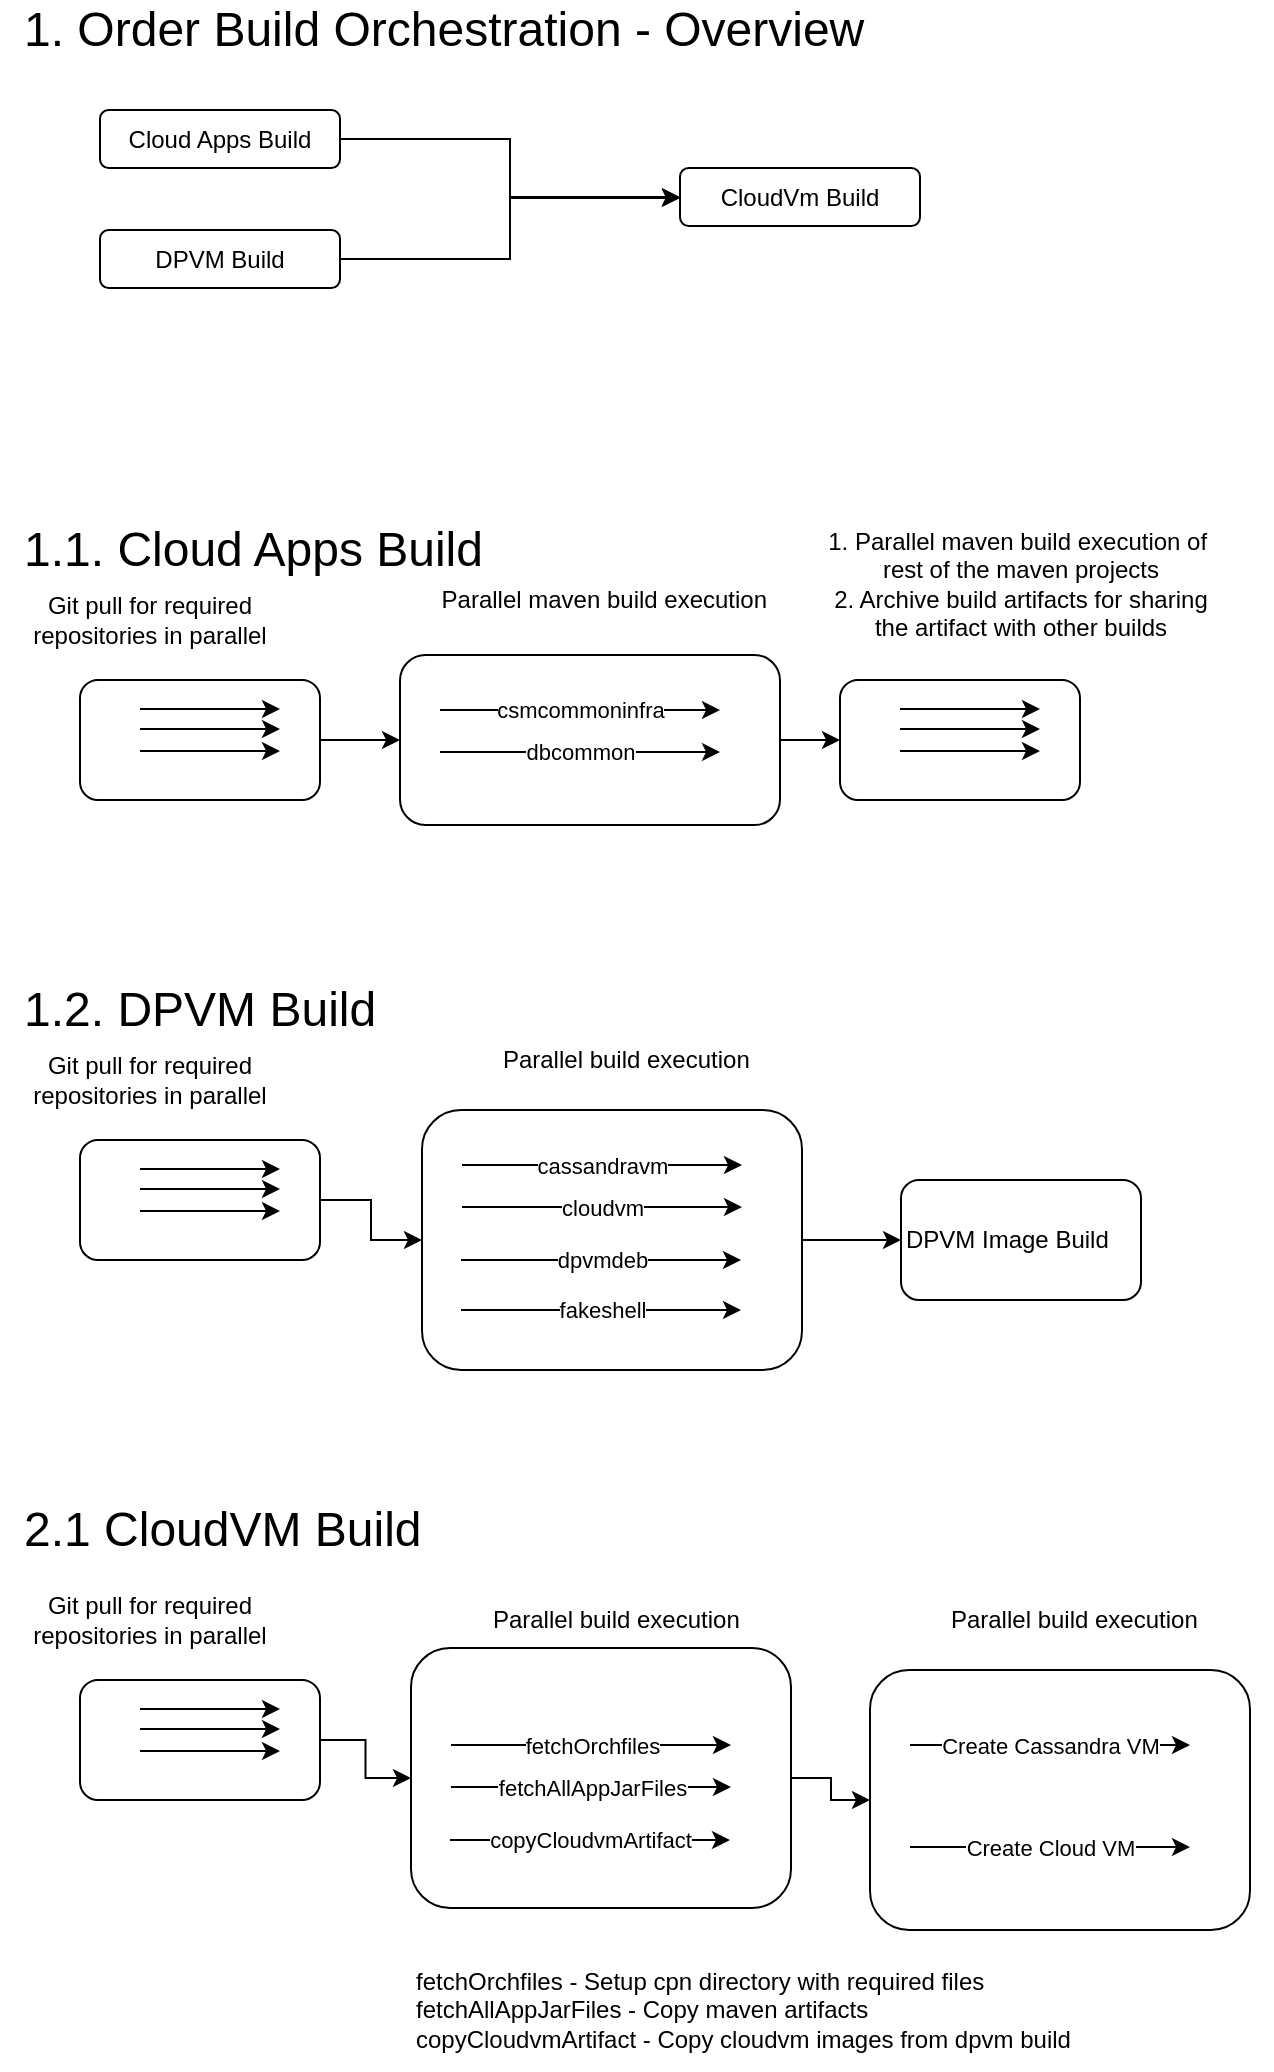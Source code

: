 <mxfile version="12.9.11" type="github">
  <diagram id="IqNvpm3Qwr7X7PTYewZ_" name="Page-1">
    <mxGraphModel dx="1655" dy="522" grid="1" gridSize="10" guides="1" tooltips="1" connect="1" arrows="1" fold="1" page="1" pageScale="1" pageWidth="850" pageHeight="1100" math="0" shadow="0">
      <root>
        <mxCell id="0" />
        <mxCell id="1" parent="0" />
        <mxCell id="kj-g8tJjQ0IlfB5EgIo4-75" value="" style="rounded=1;whiteSpace=wrap;html=1;fillColor=none;align=left;" vertex="1" parent="1">
          <mxGeometry x="425" y="870" width="190" height="130" as="geometry" />
        </mxCell>
        <mxCell id="kj-g8tJjQ0IlfB5EgIo4-77" style="edgeStyle=orthogonalEdgeStyle;rounded=0;orthogonalLoop=1;jettySize=auto;html=1;entryX=0;entryY=0.5;entryDx=0;entryDy=0;" edge="1" parent="1" source="kj-g8tJjQ0IlfB5EgIo4-63" target="kj-g8tJjQ0IlfB5EgIo4-75">
          <mxGeometry relative="1" as="geometry" />
        </mxCell>
        <mxCell id="kj-g8tJjQ0IlfB5EgIo4-36" style="edgeStyle=orthogonalEdgeStyle;rounded=0;orthogonalLoop=1;jettySize=auto;html=1;entryX=0;entryY=0.5;entryDx=0;entryDy=0;" edge="1" parent="1" source="kj-g8tJjQ0IlfB5EgIo4-24" target="kj-g8tJjQ0IlfB5EgIo4-30">
          <mxGeometry relative="1" as="geometry" />
        </mxCell>
        <mxCell id="kj-g8tJjQ0IlfB5EgIo4-24" value="" style="rounded=1;whiteSpace=wrap;html=1;fillColor=none;align=left;" vertex="1" parent="1">
          <mxGeometry x="190" y="362.5" width="190" height="85" as="geometry" />
        </mxCell>
        <mxCell id="kj-g8tJjQ0IlfB5EgIo4-35" style="edgeStyle=orthogonalEdgeStyle;rounded=0;orthogonalLoop=1;jettySize=auto;html=1;entryX=0;entryY=0.5;entryDx=0;entryDy=0;" edge="1" parent="1" source="kj-g8tJjQ0IlfB5EgIo4-21" target="kj-g8tJjQ0IlfB5EgIo4-24">
          <mxGeometry relative="1" as="geometry" />
        </mxCell>
        <mxCell id="kj-g8tJjQ0IlfB5EgIo4-21" value="" style="rounded=1;whiteSpace=wrap;html=1;fillColor=none;align=left;" vertex="1" parent="1">
          <mxGeometry x="30" y="375" width="120" height="60" as="geometry" />
        </mxCell>
        <mxCell id="kj-g8tJjQ0IlfB5EgIo4-7" style="edgeStyle=orthogonalEdgeStyle;rounded=0;orthogonalLoop=1;jettySize=auto;html=1;" edge="1" parent="1" source="kj-g8tJjQ0IlfB5EgIo4-1" target="kj-g8tJjQ0IlfB5EgIo4-4">
          <mxGeometry relative="1" as="geometry" />
        </mxCell>
        <mxCell id="kj-g8tJjQ0IlfB5EgIo4-1" value="Cloud Apps Build" style="rounded=1;whiteSpace=wrap;html=1;" vertex="1" parent="1">
          <mxGeometry x="40" y="90" width="120" height="29" as="geometry" />
        </mxCell>
        <mxCell id="kj-g8tJjQ0IlfB5EgIo4-9" style="edgeStyle=orthogonalEdgeStyle;rounded=0;orthogonalLoop=1;jettySize=auto;html=1;" edge="1" parent="1" source="kj-g8tJjQ0IlfB5EgIo4-3" target="kj-g8tJjQ0IlfB5EgIo4-4">
          <mxGeometry relative="1" as="geometry">
            <Array as="points">
              <mxPoint x="245" y="165" />
              <mxPoint x="245" y="134" />
            </Array>
          </mxGeometry>
        </mxCell>
        <mxCell id="kj-g8tJjQ0IlfB5EgIo4-3" value="DPVM Build" style="rounded=1;whiteSpace=wrap;html=1;" vertex="1" parent="1">
          <mxGeometry x="40" y="150" width="120" height="29" as="geometry" />
        </mxCell>
        <mxCell id="kj-g8tJjQ0IlfB5EgIo4-4" value="CloudVm Build" style="rounded=1;whiteSpace=wrap;html=1;" vertex="1" parent="1">
          <mxGeometry x="330" y="119" width="120" height="29" as="geometry" />
        </mxCell>
        <mxCell id="kj-g8tJjQ0IlfB5EgIo4-6" value="&lt;font style=&quot;font-size: 24px&quot;&gt;1. Order Build Orchestration - Overview&lt;/font&gt;" style="text;html=1;strokeColor=none;fillColor=none;align=left;verticalAlign=middle;whiteSpace=wrap;rounded=0;" vertex="1" parent="1">
          <mxGeometry y="40" width="460" height="20" as="geometry" />
        </mxCell>
        <mxCell id="kj-g8tJjQ0IlfB5EgIo4-10" value="&lt;font style=&quot;font-size: 24px&quot;&gt;1.1. Cloud Apps Build&lt;br&gt;&lt;/font&gt;" style="text;html=1;strokeColor=none;fillColor=none;align=left;verticalAlign=middle;whiteSpace=wrap;rounded=0;" vertex="1" parent="1">
          <mxGeometry y="300" width="320" height="20" as="geometry" />
        </mxCell>
        <mxCell id="kj-g8tJjQ0IlfB5EgIo4-12" value="" style="endArrow=classic;html=1;" edge="1" parent="1">
          <mxGeometry width="50" height="50" relative="1" as="geometry">
            <mxPoint x="60" y="389.5" as="sourcePoint" />
            <mxPoint x="130" y="389.5" as="targetPoint" />
          </mxGeometry>
        </mxCell>
        <mxCell id="kj-g8tJjQ0IlfB5EgIo4-16" value="Git pull for required repositories in parallel" style="text;html=1;strokeColor=none;fillColor=none;align=center;verticalAlign=middle;whiteSpace=wrap;rounded=0;" vertex="1" parent="1">
          <mxGeometry x="-10" y="330" width="150" height="30" as="geometry" />
        </mxCell>
        <mxCell id="kj-g8tJjQ0IlfB5EgIo4-17" value="" style="endArrow=classic;html=1;" edge="1" parent="1">
          <mxGeometry width="50" height="50" relative="1" as="geometry">
            <mxPoint x="60" y="399.5" as="sourcePoint" />
            <mxPoint x="130" y="399.5" as="targetPoint" />
          </mxGeometry>
        </mxCell>
        <mxCell id="kj-g8tJjQ0IlfB5EgIo4-18" value="csmcommoninfra" style="endArrow=classic;html=1;" edge="1" parent="1">
          <mxGeometry width="50" height="50" relative="1" as="geometry">
            <mxPoint x="210" y="390" as="sourcePoint" />
            <mxPoint x="350" y="390" as="targetPoint" />
          </mxGeometry>
        </mxCell>
        <mxCell id="kj-g8tJjQ0IlfB5EgIo4-19" value="" style="endArrow=classic;html=1;" edge="1" parent="1">
          <mxGeometry width="50" height="50" relative="1" as="geometry">
            <mxPoint x="60" y="410.5" as="sourcePoint" />
            <mxPoint x="130" y="410.5" as="targetPoint" />
          </mxGeometry>
        </mxCell>
        <mxCell id="kj-g8tJjQ0IlfB5EgIo4-22" value="&amp;nbsp;Parallel maven build execution" style="text;html=1;strokeColor=none;fillColor=none;align=center;verticalAlign=middle;whiteSpace=wrap;rounded=0;" vertex="1" parent="1">
          <mxGeometry x="190" y="320" width="201" height="30" as="geometry" />
        </mxCell>
        <mxCell id="kj-g8tJjQ0IlfB5EgIo4-23" value="dbcommon" style="endArrow=classic;html=1;" edge="1" parent="1">
          <mxGeometry width="50" height="50" relative="1" as="geometry">
            <mxPoint x="210" y="411" as="sourcePoint" />
            <mxPoint x="350" y="411" as="targetPoint" />
          </mxGeometry>
        </mxCell>
        <mxCell id="kj-g8tJjQ0IlfB5EgIo4-30" value="" style="rounded=1;whiteSpace=wrap;html=1;fillColor=none;align=left;" vertex="1" parent="1">
          <mxGeometry x="410" y="375" width="120" height="60" as="geometry" />
        </mxCell>
        <mxCell id="kj-g8tJjQ0IlfB5EgIo4-31" value="" style="endArrow=classic;html=1;" edge="1" parent="1">
          <mxGeometry width="50" height="50" relative="1" as="geometry">
            <mxPoint x="440" y="389.5" as="sourcePoint" />
            <mxPoint x="510" y="389.5" as="targetPoint" />
          </mxGeometry>
        </mxCell>
        <mxCell id="kj-g8tJjQ0IlfB5EgIo4-32" value="" style="endArrow=classic;html=1;" edge="1" parent="1">
          <mxGeometry width="50" height="50" relative="1" as="geometry">
            <mxPoint x="440" y="399.5" as="sourcePoint" />
            <mxPoint x="510" y="399.5" as="targetPoint" />
          </mxGeometry>
        </mxCell>
        <mxCell id="kj-g8tJjQ0IlfB5EgIo4-33" value="" style="endArrow=classic;html=1;" edge="1" parent="1">
          <mxGeometry width="50" height="50" relative="1" as="geometry">
            <mxPoint x="440" y="410.5" as="sourcePoint" />
            <mxPoint x="510" y="410.5" as="targetPoint" />
          </mxGeometry>
        </mxCell>
        <mxCell id="kj-g8tJjQ0IlfB5EgIo4-34" value="1. Parallel maven build execution of&amp;nbsp;&lt;br&gt;rest of the maven projects&lt;br&gt;2. Archive build artifacts for sharing the artifact with other builds" style="text;html=1;strokeColor=none;fillColor=none;align=center;verticalAlign=middle;whiteSpace=wrap;rounded=0;" vertex="1" parent="1">
          <mxGeometry x="400" y="292" width="201" height="70" as="geometry" />
        </mxCell>
        <mxCell id="kj-g8tJjQ0IlfB5EgIo4-37" value="&lt;font style=&quot;font-size: 24px&quot;&gt;1.2. DPVM Build&lt;br&gt;&lt;/font&gt;" style="text;html=1;strokeColor=none;fillColor=none;align=left;verticalAlign=middle;whiteSpace=wrap;rounded=0;" vertex="1" parent="1">
          <mxGeometry y="530" width="320" height="20" as="geometry" />
        </mxCell>
        <mxCell id="kj-g8tJjQ0IlfB5EgIo4-88" value="" style="edgeStyle=orthogonalEdgeStyle;rounded=0;orthogonalLoop=1;jettySize=auto;html=1;" edge="1" parent="1" source="kj-g8tJjQ0IlfB5EgIo4-38" target="kj-g8tJjQ0IlfB5EgIo4-43">
          <mxGeometry relative="1" as="geometry" />
        </mxCell>
        <mxCell id="kj-g8tJjQ0IlfB5EgIo4-38" value="" style="rounded=1;whiteSpace=wrap;html=1;fillColor=none;align=left;" vertex="1" parent="1">
          <mxGeometry x="30" y="605" width="120" height="60" as="geometry" />
        </mxCell>
        <mxCell id="kj-g8tJjQ0IlfB5EgIo4-39" value="" style="endArrow=classic;html=1;" edge="1" parent="1">
          <mxGeometry width="50" height="50" relative="1" as="geometry">
            <mxPoint x="60" y="619.5" as="sourcePoint" />
            <mxPoint x="130" y="619.5" as="targetPoint" />
          </mxGeometry>
        </mxCell>
        <mxCell id="kj-g8tJjQ0IlfB5EgIo4-40" value="Git pull for required repositories in parallel" style="text;html=1;strokeColor=none;fillColor=none;align=center;verticalAlign=middle;whiteSpace=wrap;rounded=0;" vertex="1" parent="1">
          <mxGeometry x="-10" y="560" width="150" height="30" as="geometry" />
        </mxCell>
        <mxCell id="kj-g8tJjQ0IlfB5EgIo4-41" value="" style="endArrow=classic;html=1;" edge="1" parent="1">
          <mxGeometry width="50" height="50" relative="1" as="geometry">
            <mxPoint x="60" y="629.5" as="sourcePoint" />
            <mxPoint x="130" y="629.5" as="targetPoint" />
          </mxGeometry>
        </mxCell>
        <mxCell id="kj-g8tJjQ0IlfB5EgIo4-42" value="" style="endArrow=classic;html=1;" edge="1" parent="1">
          <mxGeometry width="50" height="50" relative="1" as="geometry">
            <mxPoint x="60" y="640.5" as="sourcePoint" />
            <mxPoint x="130" y="640.5" as="targetPoint" />
          </mxGeometry>
        </mxCell>
        <mxCell id="kj-g8tJjQ0IlfB5EgIo4-52" style="edgeStyle=orthogonalEdgeStyle;rounded=0;orthogonalLoop=1;jettySize=auto;html=1;" edge="1" parent="1" source="kj-g8tJjQ0IlfB5EgIo4-43" target="kj-g8tJjQ0IlfB5EgIo4-49">
          <mxGeometry relative="1" as="geometry" />
        </mxCell>
        <mxCell id="kj-g8tJjQ0IlfB5EgIo4-44" value="cloudvm" style="endArrow=classic;html=1;" edge="1" parent="1">
          <mxGeometry width="50" height="50" relative="1" as="geometry">
            <mxPoint x="221" y="638.5" as="sourcePoint" />
            <mxPoint x="361" y="638.5" as="targetPoint" />
          </mxGeometry>
        </mxCell>
        <mxCell id="kj-g8tJjQ0IlfB5EgIo4-45" value="cassandravm" style="endArrow=classic;html=1;" edge="1" parent="1">
          <mxGeometry width="50" height="50" relative="1" as="geometry">
            <mxPoint x="221" y="617.5" as="sourcePoint" />
            <mxPoint x="361" y="617.5" as="targetPoint" />
          </mxGeometry>
        </mxCell>
        <mxCell id="kj-g8tJjQ0IlfB5EgIo4-46" value="&amp;nbsp;Parallel build execution" style="text;html=1;strokeColor=none;fillColor=none;align=center;verticalAlign=middle;whiteSpace=wrap;rounded=0;" vertex="1" parent="1">
          <mxGeometry x="201" y="550" width="201" height="30" as="geometry" />
        </mxCell>
        <mxCell id="kj-g8tJjQ0IlfB5EgIo4-47" value="dpvmdeb" style="endArrow=classic;html=1;" edge="1" parent="1">
          <mxGeometry width="50" height="50" relative="1" as="geometry">
            <mxPoint x="220.5" y="665" as="sourcePoint" />
            <mxPoint x="360.5" y="665" as="targetPoint" />
          </mxGeometry>
        </mxCell>
        <mxCell id="kj-g8tJjQ0IlfB5EgIo4-48" value="fakeshell" style="endArrow=classic;html=1;" edge="1" parent="1">
          <mxGeometry width="50" height="50" relative="1" as="geometry">
            <mxPoint x="220.5" y="690" as="sourcePoint" />
            <mxPoint x="360.5" y="690" as="targetPoint" />
          </mxGeometry>
        </mxCell>
        <mxCell id="kj-g8tJjQ0IlfB5EgIo4-49" value="DPVM Image Build" style="rounded=1;whiteSpace=wrap;html=1;fillColor=none;align=left;" vertex="1" parent="1">
          <mxGeometry x="440.5" y="625" width="120" height="60" as="geometry" />
        </mxCell>
        <mxCell id="kj-g8tJjQ0IlfB5EgIo4-53" value="&lt;font style=&quot;font-size: 24px&quot;&gt;2.1 CloudVM Build&lt;br&gt;&lt;/font&gt;" style="text;html=1;strokeColor=none;fillColor=none;align=left;verticalAlign=middle;whiteSpace=wrap;rounded=0;" vertex="1" parent="1">
          <mxGeometry y="790" width="320" height="20" as="geometry" />
        </mxCell>
        <mxCell id="kj-g8tJjQ0IlfB5EgIo4-58" value="" style="endArrow=classic;html=1;" edge="1" parent="1">
          <mxGeometry width="50" height="50" relative="1" as="geometry">
            <mxPoint x="60" y="889.5" as="sourcePoint" />
            <mxPoint x="130" y="889.5" as="targetPoint" />
          </mxGeometry>
        </mxCell>
        <mxCell id="kj-g8tJjQ0IlfB5EgIo4-59" value="Git pull for required repositories in parallel" style="text;html=1;strokeColor=none;fillColor=none;align=center;verticalAlign=middle;whiteSpace=wrap;rounded=0;" vertex="1" parent="1">
          <mxGeometry x="-10" y="830" width="150" height="30" as="geometry" />
        </mxCell>
        <mxCell id="kj-g8tJjQ0IlfB5EgIo4-60" value="" style="endArrow=classic;html=1;" edge="1" parent="1">
          <mxGeometry width="50" height="50" relative="1" as="geometry">
            <mxPoint x="60" y="899.5" as="sourcePoint" />
            <mxPoint x="130" y="899.5" as="targetPoint" />
          </mxGeometry>
        </mxCell>
        <mxCell id="kj-g8tJjQ0IlfB5EgIo4-61" value="" style="endArrow=classic;html=1;" edge="1" parent="1">
          <mxGeometry width="50" height="50" relative="1" as="geometry">
            <mxPoint x="60" y="910.5" as="sourcePoint" />
            <mxPoint x="130" y="910.5" as="targetPoint" />
          </mxGeometry>
        </mxCell>
        <mxCell id="kj-g8tJjQ0IlfB5EgIo4-85" value="" style="edgeStyle=orthogonalEdgeStyle;rounded=0;orthogonalLoop=1;jettySize=auto;html=1;" edge="1" parent="1" source="kj-g8tJjQ0IlfB5EgIo4-62" target="kj-g8tJjQ0IlfB5EgIo4-63">
          <mxGeometry relative="1" as="geometry" />
        </mxCell>
        <mxCell id="kj-g8tJjQ0IlfB5EgIo4-62" value="" style="rounded=1;whiteSpace=wrap;html=1;fillColor=none;align=left;" vertex="1" parent="1">
          <mxGeometry x="30" y="875" width="120" height="60" as="geometry" />
        </mxCell>
        <mxCell id="kj-g8tJjQ0IlfB5EgIo4-64" value="fetchAllAppJarFiles" style="endArrow=classic;html=1;" edge="1" parent="1">
          <mxGeometry width="50" height="50" relative="1" as="geometry">
            <mxPoint x="215.5" y="928.5" as="sourcePoint" />
            <mxPoint x="355.5" y="928.5" as="targetPoint" />
          </mxGeometry>
        </mxCell>
        <mxCell id="kj-g8tJjQ0IlfB5EgIo4-65" value="fetchOrchfiles" style="endArrow=classic;html=1;" edge="1" parent="1">
          <mxGeometry width="50" height="50" relative="1" as="geometry">
            <mxPoint x="215.5" y="907.5" as="sourcePoint" />
            <mxPoint x="355.5" y="907.5" as="targetPoint" />
          </mxGeometry>
        </mxCell>
        <mxCell id="kj-g8tJjQ0IlfB5EgIo4-66" value="&amp;nbsp;Parallel build execution" style="text;html=1;strokeColor=none;fillColor=none;align=center;verticalAlign=middle;whiteSpace=wrap;rounded=0;" vertex="1" parent="1">
          <mxGeometry x="195.5" y="830" width="201" height="30" as="geometry" />
        </mxCell>
        <mxCell id="kj-g8tJjQ0IlfB5EgIo4-67" value="copyCloudvmArtifact" style="endArrow=classic;html=1;" edge="1" parent="1">
          <mxGeometry width="50" height="50" relative="1" as="geometry">
            <mxPoint x="215" y="955" as="sourcePoint" />
            <mxPoint x="355" y="955" as="targetPoint" />
          </mxGeometry>
        </mxCell>
        <mxCell id="kj-g8tJjQ0IlfB5EgIo4-70" value="fetchOrchfiles - Setup cpn directory with required files&lt;br&gt;fetchAllAppJarFiles - Copy maven artifacts&lt;br&gt;copyCloudvmArtifact - Copy cloudvm images from dpvm build" style="text;html=1;strokeColor=none;fillColor=none;align=left;verticalAlign=middle;whiteSpace=wrap;rounded=0;" vertex="1" parent="1">
          <mxGeometry x="196" y="1010" width="354" height="60" as="geometry" />
        </mxCell>
        <mxCell id="kj-g8tJjQ0IlfB5EgIo4-72" value="Create Cassandra VM" style="endArrow=classic;html=1;" edge="1" parent="1">
          <mxGeometry width="50" height="50" relative="1" as="geometry">
            <mxPoint x="445" y="907.5" as="sourcePoint" />
            <mxPoint x="585" y="907.5" as="targetPoint" />
          </mxGeometry>
        </mxCell>
        <mxCell id="kj-g8tJjQ0IlfB5EgIo4-73" value="Create Cloud VM" style="endArrow=classic;html=1;" edge="1" parent="1">
          <mxGeometry width="50" height="50" relative="1" as="geometry">
            <mxPoint x="445" y="958.5" as="sourcePoint" />
            <mxPoint x="585" y="958.5" as="targetPoint" />
          </mxGeometry>
        </mxCell>
        <mxCell id="kj-g8tJjQ0IlfB5EgIo4-76" value="&amp;nbsp;Parallel build execution" style="text;html=1;strokeColor=none;fillColor=none;align=center;verticalAlign=middle;whiteSpace=wrap;rounded=0;" vertex="1" parent="1">
          <mxGeometry x="425" y="830" width="201" height="30" as="geometry" />
        </mxCell>
        <mxCell id="kj-g8tJjQ0IlfB5EgIo4-63" value="" style="rounded=1;whiteSpace=wrap;html=1;fillColor=none;align=left;" vertex="1" parent="1">
          <mxGeometry x="195.5" y="859" width="190" height="130" as="geometry" />
        </mxCell>
        <mxCell id="kj-g8tJjQ0IlfB5EgIo4-43" value="" style="rounded=1;whiteSpace=wrap;html=1;fillColor=none;align=left;" vertex="1" parent="1">
          <mxGeometry x="201" y="590" width="190" height="130" as="geometry" />
        </mxCell>
      </root>
    </mxGraphModel>
  </diagram>
</mxfile>
